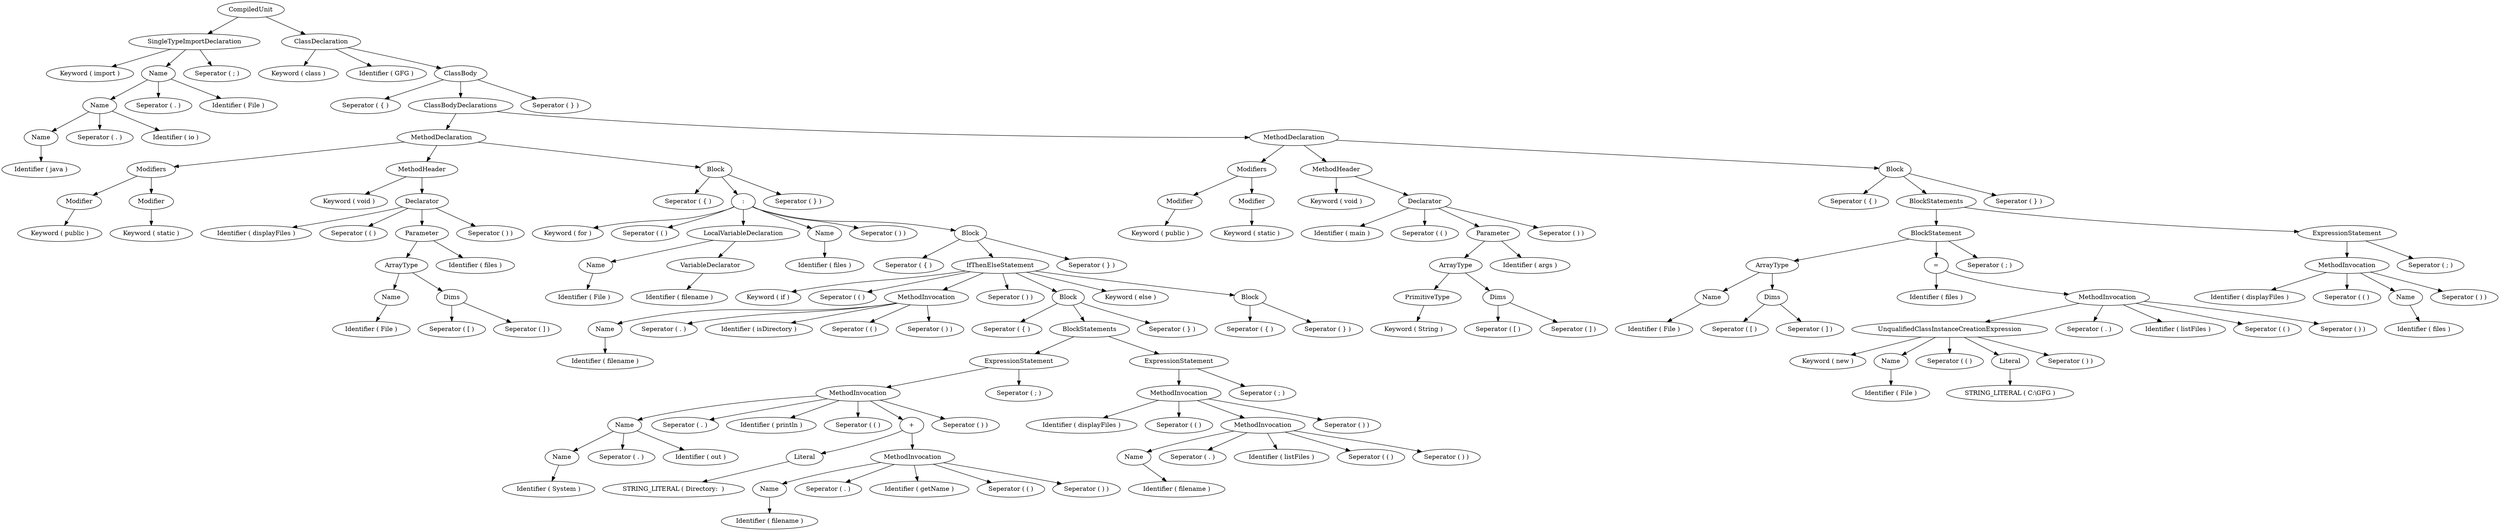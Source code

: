 digraph G{
node[ordering=out]
n1a[label="Identifier ( java )"]
n1[label="Name"]
n1->n1a
n2b[label="Seperator ( . )"]
n2c[label="Identifier ( io )"]
n2[label="Name"]
n2->n1
n2->n2b
n2->n2c
n3b[label="Seperator ( . )"]
n3c[label="Identifier ( File )"]
n3[label="Name"]
n3->n2
n3->n3b
n3->n3c
n4a[label="Keyword ( import )"]
n4c[label="Seperator ( ; )"]
n4[label="SingleTypeImportDeclaration"]
n4->n4a
n4->n3
n4->n4c
n5a[label="Keyword ( public )"]
n5[label="Modifier"]
n5->n5a
n6a[label="Keyword ( static )"]
n6[label="Modifier"]
n6->n6a
n7[label="Modifiers"]
n7->n5
n7->n6
n8a[label="Identifier ( File )"]
n8[label="Name"]
n8->n8a
n9a[label="Seperator ( [ )"]
n9b[label="Seperator ( ] )"]
n9[label="Dims"]
n9->n9a
n9->n9b
n10[label="ArrayType"]
n10->n8
n10->n9
n11b[label="Identifier ( files )"]
n11[label="Parameter"]
n11->n10
n11->n11b
n12a[label="Identifier ( displayFiles )"]
n12b[label="Seperator ( ( )"]
n12d[label="Seperator ( ) )"]
n12[label="Declarator"]
n12->n12a
n12->n12b
n12->n11
n12->n12d
n13a[label="Keyword ( void )"]
n13[label="MethodHeader"]
n13->n13a
n13->n12
n14a[label="Identifier ( File )"]
n14[label="Name"]
n14->n14a
n15a[label="Identifier ( filename )"]
n15[label="VariableDeclarator"]
n15->n15a
n16[label="LocalVariableDeclaration"]
n16->n14
n16->n15
n17a[label="Identifier ( files )"]
n17[label="Name"]
n17->n17a
n18a[label="Identifier ( filename )"]
n18[label="Name"]
n18->n18a
n19b[label="Seperator ( . )"]
n19c[label="Identifier ( isDirectory )"]
n19d[label="Seperator ( ( )"]
n19e[label="Seperator ( ) )"]
n19[label="MethodInvocation"]
n19->n18
n19->n19b
n19->n19c
n19->n19d
n19->n19e
n20a[label="Identifier ( System )"]
n20[label="Name"]
n20->n20a
n21b[label="Seperator ( . )"]
n21c[label="Identifier ( out )"]
n21[label="Name"]
n21->n20
n21->n21b
n21->n21c
n22a[label="STRING_LITERAL ( Directory:  )"]
n22[label="Literal"]
n22->n22a
n23a[label="Identifier ( filename )"]
n23[label="Name"]
n23->n23a
n24b[label="Seperator ( . )"]
n24c[label="Identifier ( getName )"]
n24d[label="Seperator ( ( )"]
n24e[label="Seperator ( ) )"]
n24[label="MethodInvocation"]
n24->n23
n24->n24b
n24->n24c
n24->n24d
n24->n24e
n25[label="+"]
n25->n22
n25->n24
n26b[label="Seperator ( . )"]
n26c[label="Identifier ( println )"]
n26d[label="Seperator ( ( )"]
n26f[label="Seperator ( ) )"]
n26[label="MethodInvocation"]
n26->n21
n26->n26b
n26->n26c
n26->n26d
n26->n25
n26->n26f
n27b[label="Seperator ( ; )"]
n27[label="ExpressionStatement"]
n27->n26
n27->n27b
n28a[label="Identifier ( filename )"]
n28[label="Name"]
n28->n28a
n29b[label="Seperator ( . )"]
n29c[label="Identifier ( listFiles )"]
n29d[label="Seperator ( ( )"]
n29e[label="Seperator ( ) )"]
n29[label="MethodInvocation"]
n29->n28
n29->n29b
n29->n29c
n29->n29d
n29->n29e
n30a[label="Identifier ( displayFiles )"]
n30b[label="Seperator ( ( )"]
n30d[label="Seperator ( ) )"]
n30[label="MethodInvocation"]
n30->n30a
n30->n30b
n30->n29
n30->n30d
n31b[label="Seperator ( ; )"]
n31[label="ExpressionStatement"]
n31->n30
n31->n31b
n32[label="BlockStatements"]
n32->n27
n32->n31
n33a[label="Seperator ( { )"]
n33c[label="Seperator ( } )"]
n33[label="Block"]
n33->n33a
n33->n32
n33->n33c
n34a[label="Seperator ( { )"]
n34b[label="Seperator ( } )"]
n34[label="Block"]
n34->n34a
n34->n34b
n35a[label="Keyword ( if )"]
n35b[label="Seperator ( ( )"]
n35d[label="Seperator ( ) )"]
n35f[label="Keyword ( else )"]
n35[label="IfThenElseStatement"]
n35->n35a
n35->n35b
n35->n19
n35->n35d
n35->n33
n35->n35f
n35->n34
n36a[label="Seperator ( { )"]
n36c[label="Seperator ( } )"]
n36[label="Block"]
n36->n36a
n36->n35
n36->n36c
n37a[label="Keyword ( for )"]
n37b[label="Seperator ( ( )"]
n37f[label="Seperator ( ) )"]
n37[label=":"]
n37->n37a
n37->n37b
n37->n16
n37->n17
n37->n37f
n37->n36
n38a[label="Seperator ( { )"]
n38c[label="Seperator ( } )"]
n38[label="Block"]
n38->n38a
n38->n37
n38->n38c
n39[label="MethodDeclaration"]
n39->n7
n39->n13
n39->n38
n40a[label="Keyword ( public )"]
n40[label="Modifier"]
n40->n40a
n41a[label="Keyword ( static )"]
n41[label="Modifier"]
n41->n41a
n42[label="Modifiers"]
n42->n40
n42->n41
n43a[label="Keyword ( String )"]
n43[label="PrimitiveType"]
n43->n43a
n44a[label="Seperator ( [ )"]
n44b[label="Seperator ( ] )"]
n44[label="Dims"]
n44->n44a
n44->n44b
n45[label="ArrayType"]
n45->n43
n45->n44
n46b[label="Identifier ( args )"]
n46[label="Parameter"]
n46->n45
n46->n46b
n47a[label="Identifier ( main )"]
n47b[label="Seperator ( ( )"]
n47d[label="Seperator ( ) )"]
n47[label="Declarator"]
n47->n47a
n47->n47b
n47->n46
n47->n47d
n48a[label="Keyword ( void )"]
n48[label="MethodHeader"]
n48->n48a
n48->n47
n49a[label="Identifier ( File )"]
n49[label="Name"]
n49->n49a
n50a[label="Seperator ( [ )"]
n50b[label="Seperator ( ] )"]
n50[label="Dims"]
n50->n50a
n50->n50b
n51[label="ArrayType"]
n51->n49
n51->n50
n52a[label="Identifier ( File )"]
n52[label="Name"]
n52->n52a
n53a[label="STRING_LITERAL ( C:\\GFG )"]
n53[label="Literal"]
n53->n53a
n54a[label="Keyword ( new )"]
n54c[label="Seperator ( ( )"]
n54e[label="Seperator ( ) )"]
n54[label="UnqualifiedClassInstanceCreationExpression"]
n54->n54a
n54->n52
n54->n54c
n54->n53
n54->n54e
n55b[label="Seperator ( . )"]
n55c[label="Identifier ( listFiles )"]
n55d[label="Seperator ( ( )"]
n55e[label="Seperator ( ) )"]
n55[label="MethodInvocation"]
n55->n54
n55->n55b
n55->n55c
n55->n55d
n55->n55e
n56a[label="Identifier ( files )"]
n56[label="="]
n56->n56a
n56->n55
n57c[label="Seperator ( ; )"]
n57[label="BlockStatement"]
n57->n51
n57->n56
n57->n57c
n58a[label="Identifier ( files )"]
n58[label="Name"]
n58->n58a
n59a[label="Identifier ( displayFiles )"]
n59b[label="Seperator ( ( )"]
n59d[label="Seperator ( ) )"]
n59[label="MethodInvocation"]
n59->n59a
n59->n59b
n59->n58
n59->n59d
n60b[label="Seperator ( ; )"]
n60[label="ExpressionStatement"]
n60->n59
n60->n60b
n61[label="BlockStatements"]
n61->n57
n61->n60
n62a[label="Seperator ( { )"]
n62c[label="Seperator ( } )"]
n62[label="Block"]
n62->n62a
n62->n61
n62->n62c
n63[label="MethodDeclaration"]
n63->n42
n63->n48
n63->n62
n64[label="ClassBodyDeclarations"]
n64->n39
n64->n63
n65a[label="Seperator ( { )"]
n65c[label="Seperator ( } )"]
n65[label="ClassBody"]
n65->n65a
n65->n64
n65->n65c
n66a[label="Keyword ( class )"]
n66b[label="Identifier ( GFG )"]
n66[label="ClassDeclaration"]
n66->n66a
n66->n66b
n66->n65
n67[label="CompiledUnit"]
n67->n4
n67->n66
}
